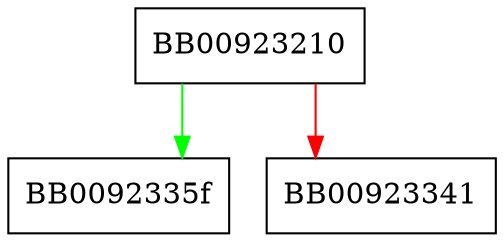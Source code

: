 digraph _dl_runtime_profile_sse {
  node [shape="box"];
  graph [splines=ortho];
  BB00923210 -> BB0092335f [color="green"];
  BB00923210 -> BB00923341 [color="red"];
}